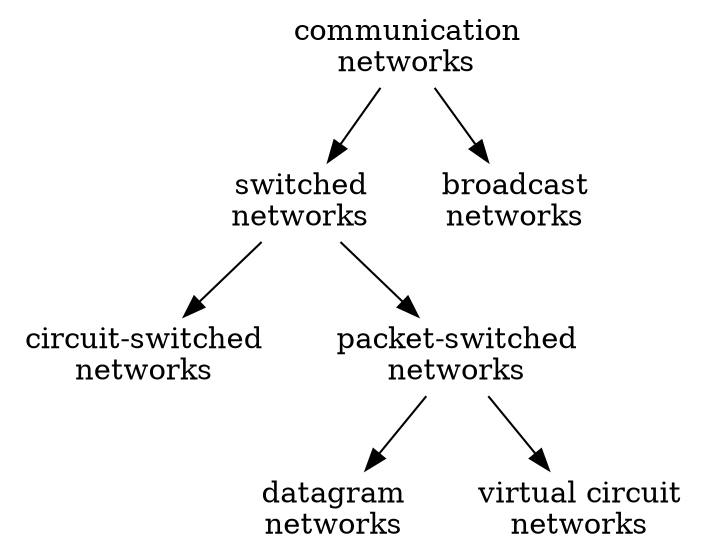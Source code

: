 digraph D {
	node [shape=none];
	communication[label="communication\nnetworks"];
	switched[label="switched\nnetworks"];
	circuit_switched[label="circuit-switched\nnetworks"];
	packet_switched[label="packet-switched\nnetworks"];
	broadcast[label="broadcast\nnetworks"];
	datagram[label="datagram\nnetworks"];
	virtual_circuit[label="virtual circuit\nnetworks"]
	communication -> { switched  broadcast };
	switched -> { circuit_switched  packet_switched };
	packet_switched -> { datagram virtual_circuit };
}